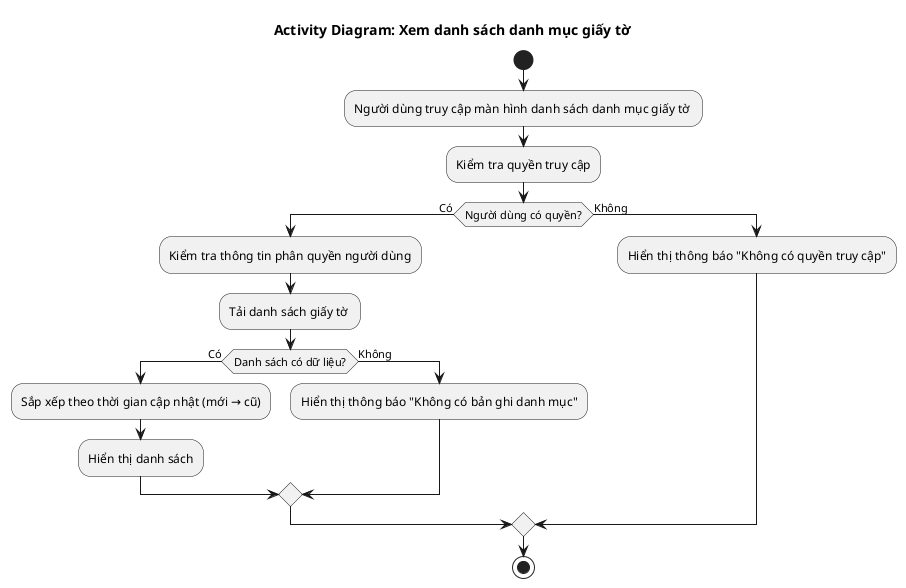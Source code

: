 @startuml DM_Giayto_List
!pragma layout smetana
title Activity Diagram: Xem danh sách danh mục giấy tờ 

start

:Người dùng truy cập màn hình danh sách danh mục giấy tờ ;
:Kiểm tra quyền truy cập;
if (Người dùng có quyền?) then (Có)
  :Kiểm tra thông tin phân quyền người dùng;
  :Tải danh sách giấy tờ ;
  if (Danh sách có dữ liệu?) then (Có)
    :Sắp xếp theo thời gian cập nhật (mới → cũ);
    :Hiển thị danh sách;
  else (Không)
    :Hiển thị thông báo "Không có bản ghi danh mục";
  endif
else (Không)
  :Hiển thị thông báo "Không có quyền truy cập";
endif

stop
@enduml